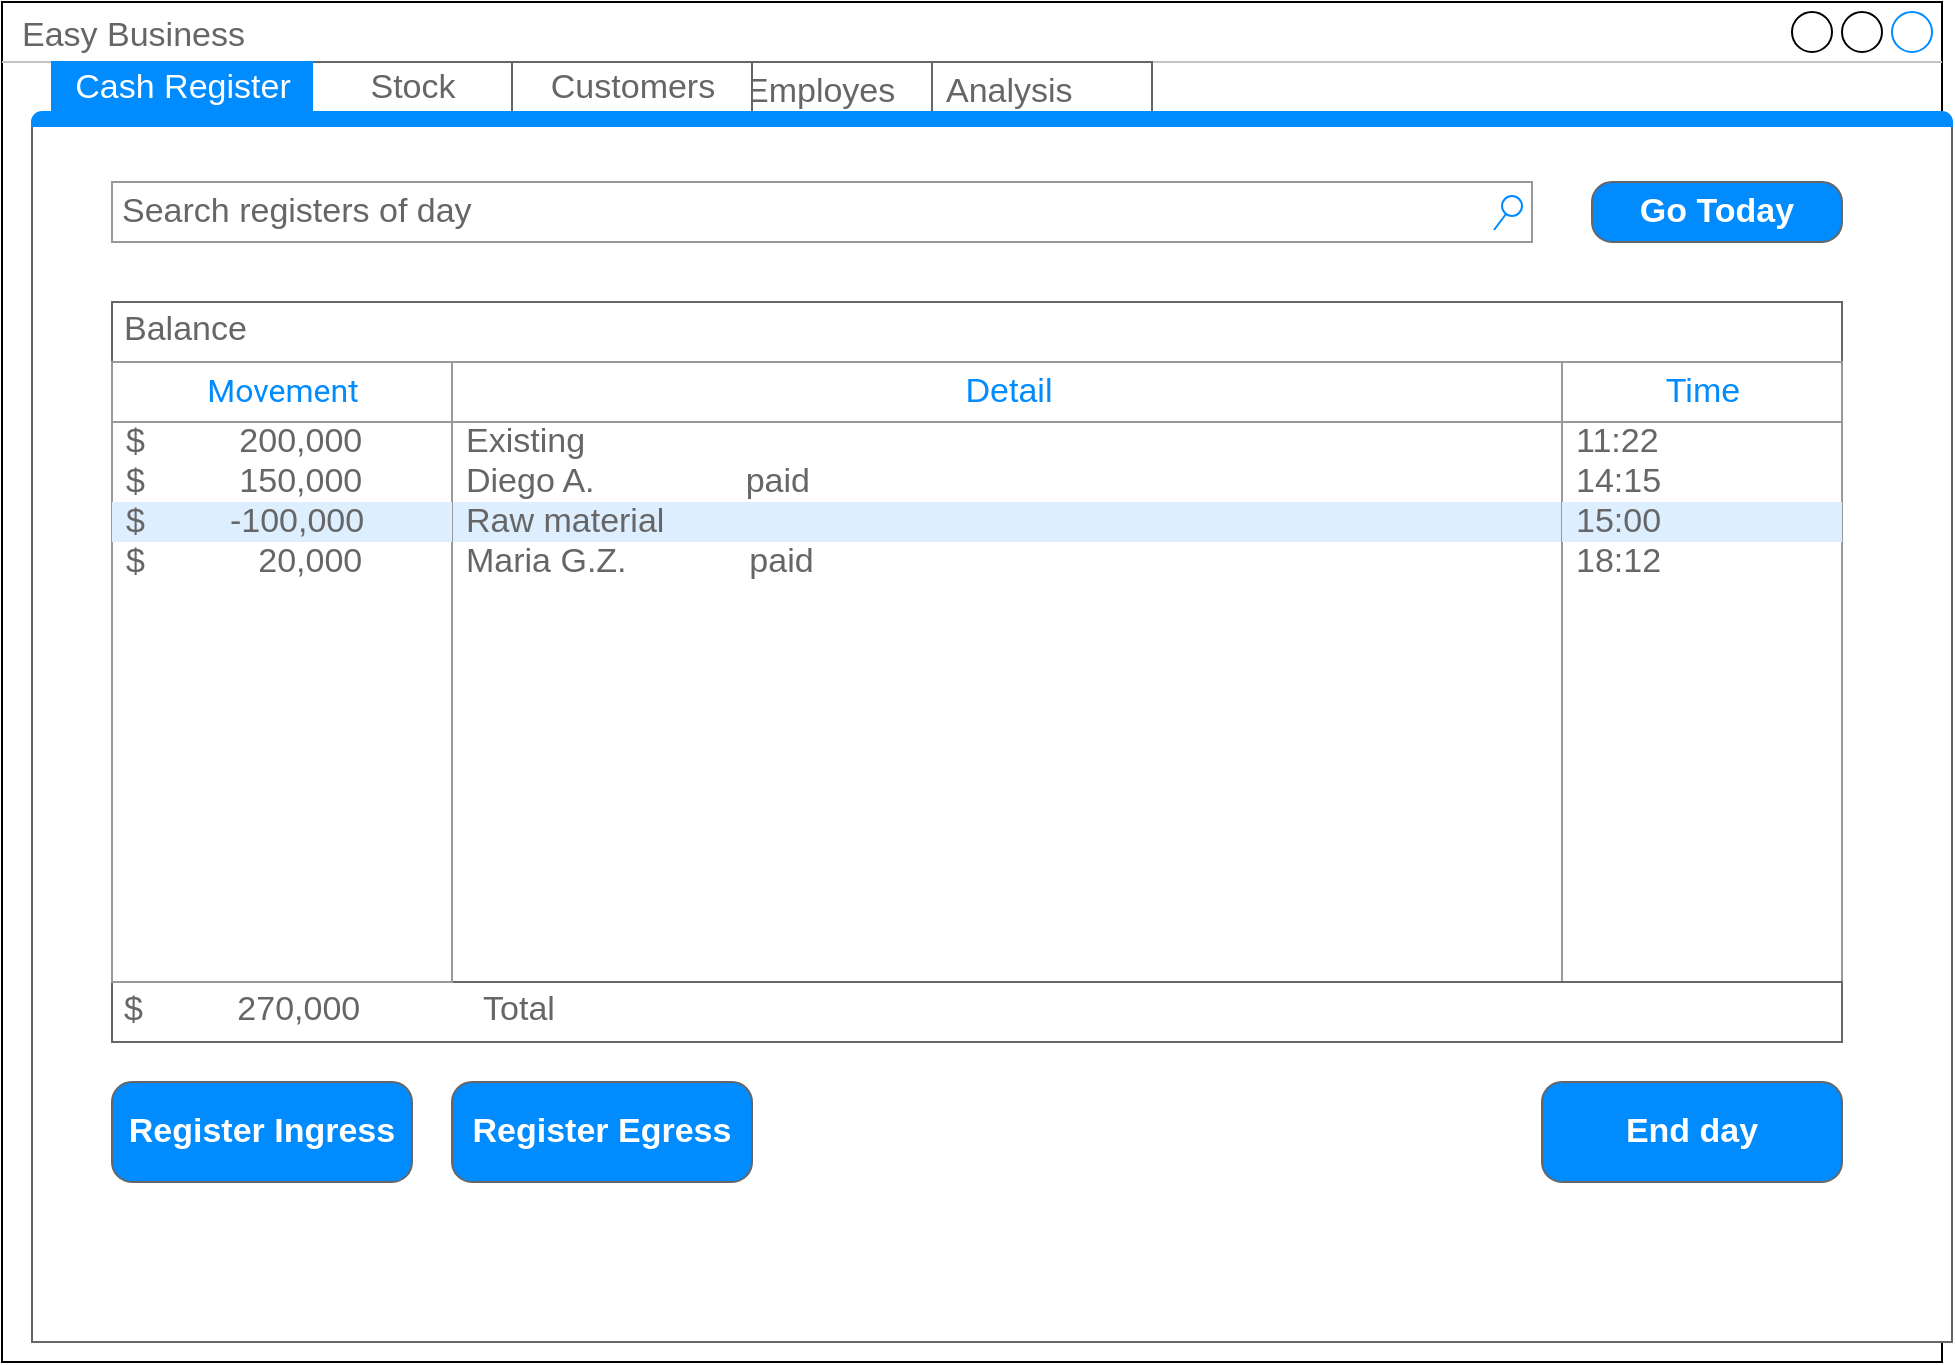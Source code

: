 <mxfile version="12.9.14" type="device"><diagram name="Page-1" id="03018318-947c-dd8e-b7a3-06fadd420f32"><mxGraphModel dx="1736" dy="802" grid="1" gridSize="10" guides="1" tooltips="1" connect="1" arrows="1" fold="1" page="1" pageScale="1" pageWidth="1100" pageHeight="850" background="#ffffff" math="0" shadow="0"><root><mxCell id="0"/><mxCell id="1" parent="0"/><mxCell id="GKqusmprQEj4GwPbGQMT-1" value="Easy Business" style="strokeWidth=1;shadow=0;dashed=0;align=center;html=1;shape=mxgraph.mockup.containers.window;align=left;verticalAlign=top;spacingLeft=8;strokeColor2=#008cff;strokeColor3=#c4c4c4;fontColor=#666666;mainText=;fontSize=17;labelBackgroundColor=none;" vertex="1" parent="1"><mxGeometry x="65" y="110" width="970" height="680" as="geometry"/></mxCell><mxCell id="GKqusmprQEj4GwPbGQMT-39" value="Analysis" style="strokeWidth=1;shadow=0;dashed=0;align=center;html=1;shape=mxgraph.mockup.forms.uRect;fontSize=17;fontColor=#666666;align=left;spacingLeft=5;strokeColor=#666666;fillColor=#FFFFFF;" vertex="1" parent="1"><mxGeometry x="530" y="140" width="110" height="30" as="geometry"/></mxCell><mxCell id="GKqusmprQEj4GwPbGQMT-37" value="Employes" style="strokeWidth=1;shadow=0;dashed=0;align=center;html=1;shape=mxgraph.mockup.forms.uRect;fontSize=17;fontColor=#666666;align=left;spacingLeft=5;strokeColor=#666666;fillColor=#FFFFFF;" vertex="1" parent="1"><mxGeometry x="430" y="140" width="100" height="30" as="geometry"/></mxCell><mxCell id="GKqusmprQEj4GwPbGQMT-26" value="" style="strokeWidth=1;shadow=0;dashed=0;align=center;html=1;shape=mxgraph.mockup.containers.marginRect2;rectMarginTop=32;strokeColor=#666666;gradientColor=none;" vertex="1" parent="1"><mxGeometry x="80" y="140" width="960" height="640" as="geometry"/></mxCell><mxCell id="GKqusmprQEj4GwPbGQMT-27" value="Stock" style="strokeColor=inherit;fillColor=inherit;gradientColor=inherit;strokeWidth=1;shadow=0;dashed=0;align=center;html=1;shape=mxgraph.mockup.containers.rrect;rSize=0;fontSize=17;fontColor=#666666;gradientColor=none;" vertex="1" parent="GKqusmprQEj4GwPbGQMT-26"><mxGeometry width="100" height="25" relative="1" as="geometry"><mxPoint x="140" as="offset"/></mxGeometry></mxCell><mxCell id="GKqusmprQEj4GwPbGQMT-28" value="Cash Register" style="strokeWidth=1;shadow=0;dashed=0;align=center;html=1;shape=mxgraph.mockup.containers.rrect;rSize=0;fontSize=17;fontColor=#ffffff;strokeColor=#008cff;fillColor=#008cff;" vertex="1" parent="GKqusmprQEj4GwPbGQMT-26"><mxGeometry width="130" height="25" relative="1" as="geometry"><mxPoint x="10" as="offset"/></mxGeometry></mxCell><mxCell id="GKqusmprQEj4GwPbGQMT-29" value="Customers" style="strokeColor=inherit;fillColor=inherit;gradientColor=inherit;strokeWidth=1;shadow=0;dashed=0;align=center;html=1;shape=mxgraph.mockup.containers.rrect;rSize=0;fontSize=17;fontColor=#666666;gradientColor=none;" vertex="1" parent="GKqusmprQEj4GwPbGQMT-26"><mxGeometry width="120" height="25" relative="1" as="geometry"><mxPoint x="240" as="offset"/></mxGeometry></mxCell><mxCell id="GKqusmprQEj4GwPbGQMT-30" value="" style="strokeWidth=1;shadow=0;dashed=0;align=center;html=1;shape=mxgraph.mockup.containers.topButton;rSize=5;strokeColor=#008cff;fillColor=#008cff;gradientColor=none;resizeWidth=1;movable=0;deletable=1;" vertex="1" parent="GKqusmprQEj4GwPbGQMT-26"><mxGeometry width="960" height="7" relative="1" as="geometry"><mxPoint y="25" as="offset"/></mxGeometry></mxCell><mxCell id="GKqusmprQEj4GwPbGQMT-48" value="Balance" style="strokeWidth=1;shadow=0;dashed=0;align=center;html=1;shape=mxgraph.mockup.text.textBox;fontColor=#666666;align=left;fontSize=17;spacingLeft=4;spacingTop=-3;strokeColor=#666666;mainText=;fillColor=#FFFFFF;" vertex="1" parent="GKqusmprQEj4GwPbGQMT-26"><mxGeometry x="40" y="120" width="865" height="30" as="geometry"/></mxCell><mxCell id="GKqusmprQEj4GwPbGQMT-50" value="" style="strokeWidth=1;shadow=0;dashed=0;align=center;html=1;shape=mxgraph.mockup.forms.rrect;rSize=0;strokeColor=#999999;fillColor=#ffffff;" vertex="1" parent="GKqusmprQEj4GwPbGQMT-26"><mxGeometry x="210" y="150" width="555" height="310" as="geometry"/></mxCell><mxCell id="GKqusmprQEj4GwPbGQMT-51" value="Detail" style="strokeWidth=1;shadow=0;dashed=0;align=center;html=1;shape=mxgraph.mockup.forms.rrect;rSize=0;strokeColor=#999999;fontColor=#008cff;fontSize=17;fillColor=#ffffff;resizeWidth=1;" vertex="1" parent="GKqusmprQEj4GwPbGQMT-50"><mxGeometry width="555.0" height="30" relative="1" as="geometry"/></mxCell><mxCell id="GKqusmprQEj4GwPbGQMT-52" value="Existing" style="strokeWidth=1;shadow=0;dashed=0;align=center;html=1;shape=mxgraph.mockup.forms.anchor;fontSize=17;fontColor=#666666;align=left;spacingLeft=5;resizeWidth=1;" vertex="1" parent="GKqusmprQEj4GwPbGQMT-50"><mxGeometry width="555.0" height="20" relative="1" as="geometry"><mxPoint y="30" as="offset"/></mxGeometry></mxCell><mxCell id="GKqusmprQEj4GwPbGQMT-53" value="Diego A.&amp;nbsp; &amp;nbsp; &amp;nbsp; &amp;nbsp; &amp;nbsp; &amp;nbsp; &amp;nbsp; &amp;nbsp; paid" style="strokeWidth=1;shadow=0;dashed=0;align=center;html=1;shape=mxgraph.mockup.forms.anchor;fontSize=17;fontColor=#666666;align=left;spacingLeft=5;resizeWidth=1;" vertex="1" parent="GKqusmprQEj4GwPbGQMT-50"><mxGeometry width="555.0" height="20" relative="1" as="geometry"><mxPoint y="50" as="offset"/></mxGeometry></mxCell><mxCell id="GKqusmprQEj4GwPbGQMT-54" value="Raw material" style="strokeWidth=1;shadow=0;dashed=0;align=center;html=1;shape=mxgraph.mockup.forms.rrect;rSize=0;fontSize=17;fontColor=#666666;align=left;spacingLeft=5;fillColor=#ddeeff;strokeColor=none;resizeWidth=1;" vertex="1" parent="GKqusmprQEj4GwPbGQMT-50"><mxGeometry width="555.0" height="20" relative="1" as="geometry"><mxPoint y="70" as="offset"/></mxGeometry></mxCell><mxCell id="GKqusmprQEj4GwPbGQMT-55" value="Maria G.Z.&amp;nbsp; &amp;nbsp; &amp;nbsp; &amp;nbsp; &amp;nbsp; &amp;nbsp; &amp;nbsp;paid" style="strokeWidth=1;shadow=0;dashed=0;align=center;html=1;shape=mxgraph.mockup.forms.anchor;fontSize=17;fontColor=#666666;align=left;spacingLeft=5;resizeWidth=1;" vertex="1" parent="GKqusmprQEj4GwPbGQMT-50"><mxGeometry width="555.0" height="20" relative="1" as="geometry"><mxPoint y="90" as="offset"/></mxGeometry></mxCell><mxCell id="GKqusmprQEj4GwPbGQMT-56" value="" style="strokeWidth=1;shadow=0;dashed=0;align=center;html=1;shape=mxgraph.mockup.forms.rrect;rSize=0;strokeColor=#999999;fillColor=#ffffff;" vertex="1" parent="GKqusmprQEj4GwPbGQMT-26"><mxGeometry x="765" y="150" width="140" height="310" as="geometry"/></mxCell><mxCell id="GKqusmprQEj4GwPbGQMT-57" value="Time" style="strokeWidth=1;shadow=0;dashed=0;align=center;html=1;shape=mxgraph.mockup.forms.rrect;rSize=0;strokeColor=#999999;fontColor=#008cff;fontSize=17;fillColor=#ffffff;resizeWidth=1;" vertex="1" parent="GKqusmprQEj4GwPbGQMT-56"><mxGeometry width="140" height="30" relative="1" as="geometry"/></mxCell><mxCell id="GKqusmprQEj4GwPbGQMT-58" value="11:22" style="strokeWidth=1;shadow=0;dashed=0;align=center;html=1;shape=mxgraph.mockup.forms.anchor;fontSize=17;fontColor=#666666;align=left;spacingLeft=5;resizeWidth=1;" vertex="1" parent="GKqusmprQEj4GwPbGQMT-56"><mxGeometry width="140" height="20" relative="1" as="geometry"><mxPoint y="30" as="offset"/></mxGeometry></mxCell><mxCell id="GKqusmprQEj4GwPbGQMT-59" value="14:15" style="strokeWidth=1;shadow=0;dashed=0;align=center;html=1;shape=mxgraph.mockup.forms.anchor;fontSize=17;fontColor=#666666;align=left;spacingLeft=5;resizeWidth=1;" vertex="1" parent="GKqusmprQEj4GwPbGQMT-56"><mxGeometry width="140" height="20" relative="1" as="geometry"><mxPoint y="50" as="offset"/></mxGeometry></mxCell><mxCell id="GKqusmprQEj4GwPbGQMT-60" value="15:00" style="strokeWidth=1;shadow=0;dashed=0;align=center;html=1;shape=mxgraph.mockup.forms.rrect;rSize=0;fontSize=17;fontColor=#666666;align=left;spacingLeft=5;fillColor=#ddeeff;strokeColor=none;resizeWidth=1;" vertex="1" parent="GKqusmprQEj4GwPbGQMT-56"><mxGeometry width="140" height="20" relative="1" as="geometry"><mxPoint y="70" as="offset"/></mxGeometry></mxCell><mxCell id="GKqusmprQEj4GwPbGQMT-61" value="18:12" style="strokeWidth=1;shadow=0;dashed=0;align=center;html=1;shape=mxgraph.mockup.forms.anchor;fontSize=17;fontColor=#666666;align=left;spacingLeft=5;resizeWidth=1;" vertex="1" parent="GKqusmprQEj4GwPbGQMT-56"><mxGeometry width="140" height="20" relative="1" as="geometry"><mxPoint y="90" as="offset"/></mxGeometry></mxCell><mxCell id="GKqusmprQEj4GwPbGQMT-83" value="$&amp;nbsp; &amp;nbsp; &amp;nbsp; &amp;nbsp; &amp;nbsp; 270,000&amp;nbsp; &amp;nbsp; &amp;nbsp; &amp;nbsp; &amp;nbsp; &amp;nbsp; &amp;nbsp;Total" style="strokeWidth=1;shadow=0;dashed=0;align=center;html=1;shape=mxgraph.mockup.text.textBox;fontColor=#666666;align=left;fontSize=17;spacingLeft=4;spacingTop=-3;strokeColor=#666666;mainText=;fillColor=#FFFFFF;" vertex="1" parent="GKqusmprQEj4GwPbGQMT-26"><mxGeometry x="40" y="460" width="865" height="30" as="geometry"/></mxCell><mxCell id="GKqusmprQEj4GwPbGQMT-85" value="Search registers of day" style="strokeWidth=1;shadow=0;dashed=0;align=center;html=1;shape=mxgraph.mockup.forms.searchBox;strokeColor=#999999;mainText=;strokeColor2=#008cff;fontColor=#666666;fontSize=17;align=left;spacingLeft=3;fillColor=#FFFFFF;" vertex="1" parent="GKqusmprQEj4GwPbGQMT-26"><mxGeometry x="40" y="60" width="710" height="30" as="geometry"/></mxCell><mxCell id="GKqusmprQEj4GwPbGQMT-86" value="Register Ingress" style="strokeWidth=1;shadow=0;dashed=0;align=center;html=1;shape=mxgraph.mockup.buttons.button;strokeColor=#666666;fontColor=#ffffff;mainText=;buttonStyle=round;fontSize=17;fontStyle=1;fillColor=#008cff;whiteSpace=wrap;" vertex="1" parent="GKqusmprQEj4GwPbGQMT-26"><mxGeometry x="40" y="510" width="150" height="50" as="geometry"/></mxCell><mxCell id="GKqusmprQEj4GwPbGQMT-87" value="Register Egress" style="strokeWidth=1;shadow=0;dashed=0;align=center;html=1;shape=mxgraph.mockup.buttons.button;strokeColor=#666666;fontColor=#ffffff;mainText=;buttonStyle=round;fontSize=17;fontStyle=1;fillColor=#008cff;whiteSpace=wrap;" vertex="1" parent="GKqusmprQEj4GwPbGQMT-26"><mxGeometry x="210" y="510" width="150" height="50" as="geometry"/></mxCell><mxCell id="GKqusmprQEj4GwPbGQMT-42" value="" style="strokeWidth=1;shadow=0;dashed=0;align=center;html=1;shape=mxgraph.mockup.forms.rrect;rSize=0;strokeColor=#999999;fillColor=#ffffff;" vertex="1" parent="GKqusmprQEj4GwPbGQMT-26"><mxGeometry x="40" y="150" width="170" height="310" as="geometry"/></mxCell><mxCell id="GKqusmprQEj4GwPbGQMT-43" value="&lt;span style=&quot;font-family: &amp;#34;roboto&amp;#34; , &amp;#34;arial&amp;#34; , sans-serif ; font-size: 16px&quot;&gt;Movement&lt;/span&gt;" style="strokeWidth=1;shadow=0;dashed=0;align=center;html=1;shape=mxgraph.mockup.forms.rrect;rSize=0;strokeColor=#999999;fontColor=#008cff;fontSize=17;fillColor=#ffffff;resizeWidth=1;" vertex="1" parent="GKqusmprQEj4GwPbGQMT-42"><mxGeometry width="170.0" height="30" relative="1" as="geometry"/></mxCell><mxCell id="GKqusmprQEj4GwPbGQMT-44" value="$&amp;nbsp; &amp;nbsp; &amp;nbsp; &amp;nbsp; &amp;nbsp; 200,000" style="strokeWidth=1;shadow=0;dashed=0;align=center;html=1;shape=mxgraph.mockup.forms.anchor;fontSize=17;fontColor=#666666;align=left;spacingLeft=5;resizeWidth=1;" vertex="1" parent="GKqusmprQEj4GwPbGQMT-42"><mxGeometry width="170.0" height="20" relative="1" as="geometry"><mxPoint y="30" as="offset"/></mxGeometry></mxCell><mxCell id="GKqusmprQEj4GwPbGQMT-45" value="$&amp;nbsp; &amp;nbsp; &amp;nbsp; &amp;nbsp; &amp;nbsp; 150,000" style="strokeWidth=1;shadow=0;dashed=0;align=center;html=1;shape=mxgraph.mockup.forms.anchor;fontSize=17;fontColor=#666666;align=left;spacingLeft=5;resizeWidth=1;" vertex="1" parent="GKqusmprQEj4GwPbGQMT-42"><mxGeometry width="170.0" height="20" relative="1" as="geometry"><mxPoint y="50" as="offset"/></mxGeometry></mxCell><mxCell id="GKqusmprQEj4GwPbGQMT-46" value="$&amp;nbsp; &amp;nbsp; &amp;nbsp; &amp;nbsp; &amp;nbsp;-100,000" style="strokeWidth=1;shadow=0;dashed=0;align=center;html=1;shape=mxgraph.mockup.forms.rrect;rSize=0;fontSize=17;fontColor=#666666;align=left;spacingLeft=5;fillColor=#ddeeff;strokeColor=none;resizeWidth=1;" vertex="1" parent="GKqusmprQEj4GwPbGQMT-42"><mxGeometry width="170.0" height="20" relative="1" as="geometry"><mxPoint y="70" as="offset"/></mxGeometry></mxCell><mxCell id="GKqusmprQEj4GwPbGQMT-47" value="$&amp;nbsp; &amp;nbsp; &amp;nbsp; &amp;nbsp; &amp;nbsp; &amp;nbsp; 20,000" style="strokeWidth=1;shadow=0;dashed=0;align=center;html=1;shape=mxgraph.mockup.forms.anchor;fontSize=17;fontColor=#666666;align=left;spacingLeft=5;resizeWidth=1;" vertex="1" parent="GKqusmprQEj4GwPbGQMT-42"><mxGeometry width="170.0" height="20" relative="1" as="geometry"><mxPoint y="90" as="offset"/></mxGeometry></mxCell><mxCell id="GKqusmprQEj4GwPbGQMT-89" value="End day" style="strokeWidth=1;shadow=0;dashed=0;align=center;html=1;shape=mxgraph.mockup.buttons.button;strokeColor=#666666;fontColor=#ffffff;mainText=;buttonStyle=round;fontSize=17;fontStyle=1;fillColor=#008cff;whiteSpace=wrap;" vertex="1" parent="GKqusmprQEj4GwPbGQMT-26"><mxGeometry x="755" y="510" width="150" height="50" as="geometry"/></mxCell><mxCell id="GKqusmprQEj4GwPbGQMT-90" value="Go Today" style="strokeWidth=1;shadow=0;dashed=0;align=center;html=1;shape=mxgraph.mockup.buttons.button;strokeColor=#666666;fontColor=#ffffff;mainText=;buttonStyle=round;fontSize=17;fontStyle=1;fillColor=#008cff;whiteSpace=wrap;" vertex="1" parent="GKqusmprQEj4GwPbGQMT-26"><mxGeometry x="780" y="60" width="125" height="30" as="geometry"/></mxCell></root></mxGraphModel></diagram></mxfile>